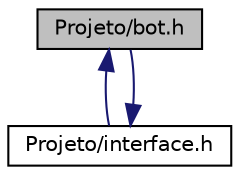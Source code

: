 digraph "Projeto/bot.h"
{
  edge [fontname="Helvetica",fontsize="10",labelfontname="Helvetica",labelfontsize="10"];
  node [fontname="Helvetica",fontsize="10",shape=record];
  Node10 [label="Projeto/bot.h",height=0.2,width=0.4,color="black", fillcolor="grey75", style="filled", fontcolor="black"];
  Node10 -> Node11 [dir="back",color="midnightblue",fontsize="10",style="solid",fontname="Helvetica"];
  Node11 [label="Projeto/interface.h",height=0.2,width=0.4,color="black", fillcolor="white", style="filled",URL="$interface_8h.html"];
  Node11 -> Node10 [dir="back",color="midnightblue",fontsize="10",style="solid",fontname="Helvetica"];
}
